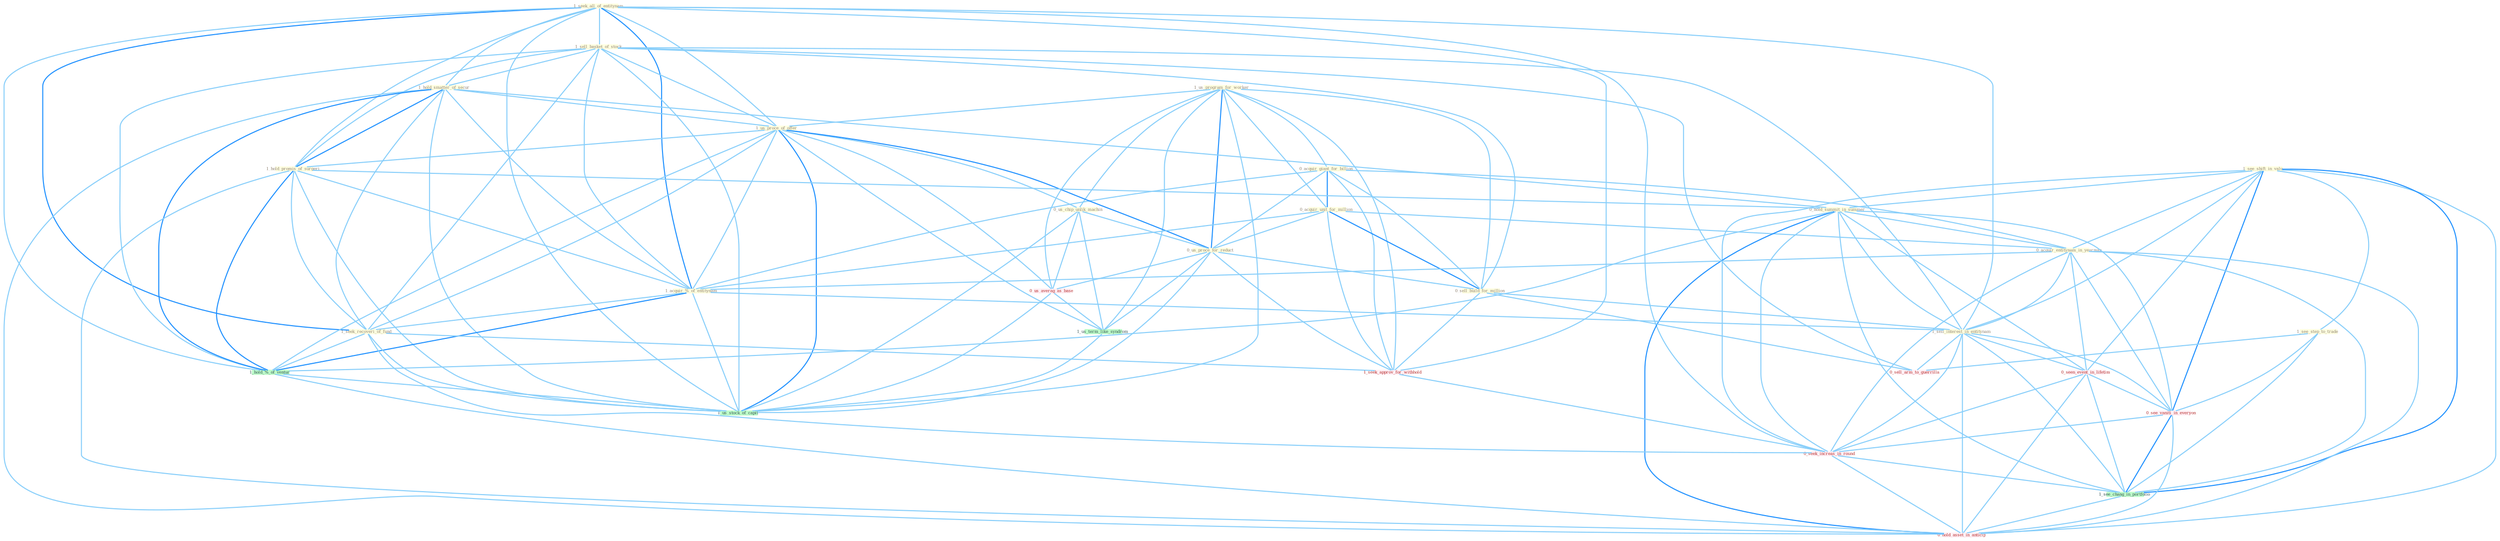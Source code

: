 Graph G{ 
    node
    [shape=polygon,style=filled,width=.5,height=.06,color="#BDFCC9",fixedsize=true,fontsize=4,
    fontcolor="#2f4f4f"];
    {node
    [color="#ffffe0", fontcolor="#8b7d6b"] "1_seek_all_of_entitynam " "1_see_shift_in_valu " "1_us_program_for_worker " "1_sell_basket_of_stock " "1_hold_smatter_of_secur " "0_acquir_giant_for_billion " "1_us_proce_of_offer " "1_hold_promis_of_surgeri " "0_acquir_unit_for_million " "0_hold_summit_in_summer " "1_see_step_to_trade " "0_us_chip_unlik_machin " "0_acquir_entitynam_in_yearnum " "1_acquir_%_of_entitynam " "0_us_proce_for_reduct " "0_sell_build_for_million " "1_sell_interest_in_entitynam " "1_seek_recoveri_of_fund "}
{node [color="#fff0f5", fontcolor="#b22222"] "0_seen_event_in_lifetim " "0_us_averag_as_base " "1_seek_approv_for_withhold " "0_see_vaniti_in_everyon " "0_sell_arm_to_guerrilla " "0_seek_increas_in_round " "0_hold_asset_in_anticip "}
edge [color="#B0E2FF"];

	"1_seek_all_of_entitynam " -- "1_sell_basket_of_stock " [w="1", color="#87cefa" ];
	"1_seek_all_of_entitynam " -- "1_hold_smatter_of_secur " [w="1", color="#87cefa" ];
	"1_seek_all_of_entitynam " -- "1_us_proce_of_offer " [w="1", color="#87cefa" ];
	"1_seek_all_of_entitynam " -- "1_hold_promis_of_surgeri " [w="1", color="#87cefa" ];
	"1_seek_all_of_entitynam " -- "1_acquir_%_of_entitynam " [w="2", color="#1e90ff" , len=0.8];
	"1_seek_all_of_entitynam " -- "1_sell_interest_in_entitynam " [w="1", color="#87cefa" ];
	"1_seek_all_of_entitynam " -- "1_seek_recoveri_of_fund " [w="2", color="#1e90ff" , len=0.8];
	"1_seek_all_of_entitynam " -- "1_seek_approv_for_withhold " [w="1", color="#87cefa" ];
	"1_seek_all_of_entitynam " -- "1_hold_%_of_ventur " [w="1", color="#87cefa" ];
	"1_seek_all_of_entitynam " -- "0_seek_increas_in_round " [w="1", color="#87cefa" ];
	"1_seek_all_of_entitynam " -- "1_us_stock_of_capit " [w="1", color="#87cefa" ];
	"1_see_shift_in_valu " -- "0_hold_summit_in_summer " [w="1", color="#87cefa" ];
	"1_see_shift_in_valu " -- "1_see_step_to_trade " [w="1", color="#87cefa" ];
	"1_see_shift_in_valu " -- "0_acquir_entitynam_in_yearnum " [w="1", color="#87cefa" ];
	"1_see_shift_in_valu " -- "1_sell_interest_in_entitynam " [w="1", color="#87cefa" ];
	"1_see_shift_in_valu " -- "0_seen_event_in_lifetim " [w="1", color="#87cefa" ];
	"1_see_shift_in_valu " -- "0_see_vaniti_in_everyon " [w="2", color="#1e90ff" , len=0.8];
	"1_see_shift_in_valu " -- "0_seek_increas_in_round " [w="1", color="#87cefa" ];
	"1_see_shift_in_valu " -- "1_see_chang_in_portfolio " [w="2", color="#1e90ff" , len=0.8];
	"1_see_shift_in_valu " -- "0_hold_asset_in_anticip " [w="1", color="#87cefa" ];
	"1_us_program_for_worker " -- "0_acquir_giant_for_billion " [w="1", color="#87cefa" ];
	"1_us_program_for_worker " -- "1_us_proce_of_offer " [w="1", color="#87cefa" ];
	"1_us_program_for_worker " -- "0_acquir_unit_for_million " [w="1", color="#87cefa" ];
	"1_us_program_for_worker " -- "0_us_chip_unlik_machin " [w="1", color="#87cefa" ];
	"1_us_program_for_worker " -- "0_us_proce_for_reduct " [w="2", color="#1e90ff" , len=0.8];
	"1_us_program_for_worker " -- "0_sell_build_for_million " [w="1", color="#87cefa" ];
	"1_us_program_for_worker " -- "0_us_averag_as_base " [w="1", color="#87cefa" ];
	"1_us_program_for_worker " -- "1_us_term_like_syndrom " [w="1", color="#87cefa" ];
	"1_us_program_for_worker " -- "1_seek_approv_for_withhold " [w="1", color="#87cefa" ];
	"1_us_program_for_worker " -- "1_us_stock_of_capit " [w="1", color="#87cefa" ];
	"1_sell_basket_of_stock " -- "1_hold_smatter_of_secur " [w="1", color="#87cefa" ];
	"1_sell_basket_of_stock " -- "1_us_proce_of_offer " [w="1", color="#87cefa" ];
	"1_sell_basket_of_stock " -- "1_hold_promis_of_surgeri " [w="1", color="#87cefa" ];
	"1_sell_basket_of_stock " -- "1_acquir_%_of_entitynam " [w="1", color="#87cefa" ];
	"1_sell_basket_of_stock " -- "0_sell_build_for_million " [w="1", color="#87cefa" ];
	"1_sell_basket_of_stock " -- "1_sell_interest_in_entitynam " [w="1", color="#87cefa" ];
	"1_sell_basket_of_stock " -- "1_seek_recoveri_of_fund " [w="1", color="#87cefa" ];
	"1_sell_basket_of_stock " -- "1_hold_%_of_ventur " [w="1", color="#87cefa" ];
	"1_sell_basket_of_stock " -- "0_sell_arm_to_guerrilla " [w="1", color="#87cefa" ];
	"1_sell_basket_of_stock " -- "1_us_stock_of_capit " [w="1", color="#87cefa" ];
	"1_hold_smatter_of_secur " -- "1_us_proce_of_offer " [w="1", color="#87cefa" ];
	"1_hold_smatter_of_secur " -- "1_hold_promis_of_surgeri " [w="2", color="#1e90ff" , len=0.8];
	"1_hold_smatter_of_secur " -- "0_hold_summit_in_summer " [w="1", color="#87cefa" ];
	"1_hold_smatter_of_secur " -- "1_acquir_%_of_entitynam " [w="1", color="#87cefa" ];
	"1_hold_smatter_of_secur " -- "1_seek_recoveri_of_fund " [w="1", color="#87cefa" ];
	"1_hold_smatter_of_secur " -- "1_hold_%_of_ventur " [w="2", color="#1e90ff" , len=0.8];
	"1_hold_smatter_of_secur " -- "1_us_stock_of_capit " [w="1", color="#87cefa" ];
	"1_hold_smatter_of_secur " -- "0_hold_asset_in_anticip " [w="1", color="#87cefa" ];
	"0_acquir_giant_for_billion " -- "0_acquir_unit_for_million " [w="2", color="#1e90ff" , len=0.8];
	"0_acquir_giant_for_billion " -- "0_acquir_entitynam_in_yearnum " [w="1", color="#87cefa" ];
	"0_acquir_giant_for_billion " -- "1_acquir_%_of_entitynam " [w="1", color="#87cefa" ];
	"0_acquir_giant_for_billion " -- "0_us_proce_for_reduct " [w="1", color="#87cefa" ];
	"0_acquir_giant_for_billion " -- "0_sell_build_for_million " [w="1", color="#87cefa" ];
	"0_acquir_giant_for_billion " -- "1_seek_approv_for_withhold " [w="1", color="#87cefa" ];
	"1_us_proce_of_offer " -- "1_hold_promis_of_surgeri " [w="1", color="#87cefa" ];
	"1_us_proce_of_offer " -- "0_us_chip_unlik_machin " [w="1", color="#87cefa" ];
	"1_us_proce_of_offer " -- "1_acquir_%_of_entitynam " [w="1", color="#87cefa" ];
	"1_us_proce_of_offer " -- "0_us_proce_for_reduct " [w="2", color="#1e90ff" , len=0.8];
	"1_us_proce_of_offer " -- "1_seek_recoveri_of_fund " [w="1", color="#87cefa" ];
	"1_us_proce_of_offer " -- "0_us_averag_as_base " [w="1", color="#87cefa" ];
	"1_us_proce_of_offer " -- "1_us_term_like_syndrom " [w="1", color="#87cefa" ];
	"1_us_proce_of_offer " -- "1_hold_%_of_ventur " [w="1", color="#87cefa" ];
	"1_us_proce_of_offer " -- "1_us_stock_of_capit " [w="2", color="#1e90ff" , len=0.8];
	"1_hold_promis_of_surgeri " -- "0_hold_summit_in_summer " [w="1", color="#87cefa" ];
	"1_hold_promis_of_surgeri " -- "1_acquir_%_of_entitynam " [w="1", color="#87cefa" ];
	"1_hold_promis_of_surgeri " -- "1_seek_recoveri_of_fund " [w="1", color="#87cefa" ];
	"1_hold_promis_of_surgeri " -- "1_hold_%_of_ventur " [w="2", color="#1e90ff" , len=0.8];
	"1_hold_promis_of_surgeri " -- "1_us_stock_of_capit " [w="1", color="#87cefa" ];
	"1_hold_promis_of_surgeri " -- "0_hold_asset_in_anticip " [w="1", color="#87cefa" ];
	"0_acquir_unit_for_million " -- "0_acquir_entitynam_in_yearnum " [w="1", color="#87cefa" ];
	"0_acquir_unit_for_million " -- "1_acquir_%_of_entitynam " [w="1", color="#87cefa" ];
	"0_acquir_unit_for_million " -- "0_us_proce_for_reduct " [w="1", color="#87cefa" ];
	"0_acquir_unit_for_million " -- "0_sell_build_for_million " [w="2", color="#1e90ff" , len=0.8];
	"0_acquir_unit_for_million " -- "1_seek_approv_for_withhold " [w="1", color="#87cefa" ];
	"0_hold_summit_in_summer " -- "0_acquir_entitynam_in_yearnum " [w="1", color="#87cefa" ];
	"0_hold_summit_in_summer " -- "1_sell_interest_in_entitynam " [w="1", color="#87cefa" ];
	"0_hold_summit_in_summer " -- "0_seen_event_in_lifetim " [w="1", color="#87cefa" ];
	"0_hold_summit_in_summer " -- "1_hold_%_of_ventur " [w="1", color="#87cefa" ];
	"0_hold_summit_in_summer " -- "0_see_vaniti_in_everyon " [w="1", color="#87cefa" ];
	"0_hold_summit_in_summer " -- "0_seek_increas_in_round " [w="1", color="#87cefa" ];
	"0_hold_summit_in_summer " -- "1_see_chang_in_portfolio " [w="1", color="#87cefa" ];
	"0_hold_summit_in_summer " -- "0_hold_asset_in_anticip " [w="2", color="#1e90ff" , len=0.8];
	"1_see_step_to_trade " -- "0_see_vaniti_in_everyon " [w="1", color="#87cefa" ];
	"1_see_step_to_trade " -- "0_sell_arm_to_guerrilla " [w="1", color="#87cefa" ];
	"1_see_step_to_trade " -- "1_see_chang_in_portfolio " [w="1", color="#87cefa" ];
	"0_us_chip_unlik_machin " -- "0_us_proce_for_reduct " [w="1", color="#87cefa" ];
	"0_us_chip_unlik_machin " -- "0_us_averag_as_base " [w="1", color="#87cefa" ];
	"0_us_chip_unlik_machin " -- "1_us_term_like_syndrom " [w="1", color="#87cefa" ];
	"0_us_chip_unlik_machin " -- "1_us_stock_of_capit " [w="1", color="#87cefa" ];
	"0_acquir_entitynam_in_yearnum " -- "1_acquir_%_of_entitynam " [w="1", color="#87cefa" ];
	"0_acquir_entitynam_in_yearnum " -- "1_sell_interest_in_entitynam " [w="1", color="#87cefa" ];
	"0_acquir_entitynam_in_yearnum " -- "0_seen_event_in_lifetim " [w="1", color="#87cefa" ];
	"0_acquir_entitynam_in_yearnum " -- "0_see_vaniti_in_everyon " [w="1", color="#87cefa" ];
	"0_acquir_entitynam_in_yearnum " -- "0_seek_increas_in_round " [w="1", color="#87cefa" ];
	"0_acquir_entitynam_in_yearnum " -- "1_see_chang_in_portfolio " [w="1", color="#87cefa" ];
	"0_acquir_entitynam_in_yearnum " -- "0_hold_asset_in_anticip " [w="1", color="#87cefa" ];
	"1_acquir_%_of_entitynam " -- "1_sell_interest_in_entitynam " [w="1", color="#87cefa" ];
	"1_acquir_%_of_entitynam " -- "1_seek_recoveri_of_fund " [w="1", color="#87cefa" ];
	"1_acquir_%_of_entitynam " -- "1_hold_%_of_ventur " [w="2", color="#1e90ff" , len=0.8];
	"1_acquir_%_of_entitynam " -- "1_us_stock_of_capit " [w="1", color="#87cefa" ];
	"0_us_proce_for_reduct " -- "0_sell_build_for_million " [w="1", color="#87cefa" ];
	"0_us_proce_for_reduct " -- "0_us_averag_as_base " [w="1", color="#87cefa" ];
	"0_us_proce_for_reduct " -- "1_us_term_like_syndrom " [w="1", color="#87cefa" ];
	"0_us_proce_for_reduct " -- "1_seek_approv_for_withhold " [w="1", color="#87cefa" ];
	"0_us_proce_for_reduct " -- "1_us_stock_of_capit " [w="1", color="#87cefa" ];
	"0_sell_build_for_million " -- "1_sell_interest_in_entitynam " [w="1", color="#87cefa" ];
	"0_sell_build_for_million " -- "1_seek_approv_for_withhold " [w="1", color="#87cefa" ];
	"0_sell_build_for_million " -- "0_sell_arm_to_guerrilla " [w="1", color="#87cefa" ];
	"1_sell_interest_in_entitynam " -- "0_seen_event_in_lifetim " [w="1", color="#87cefa" ];
	"1_sell_interest_in_entitynam " -- "0_see_vaniti_in_everyon " [w="1", color="#87cefa" ];
	"1_sell_interest_in_entitynam " -- "0_sell_arm_to_guerrilla " [w="1", color="#87cefa" ];
	"1_sell_interest_in_entitynam " -- "0_seek_increas_in_round " [w="1", color="#87cefa" ];
	"1_sell_interest_in_entitynam " -- "1_see_chang_in_portfolio " [w="1", color="#87cefa" ];
	"1_sell_interest_in_entitynam " -- "0_hold_asset_in_anticip " [w="1", color="#87cefa" ];
	"1_seek_recoveri_of_fund " -- "1_seek_approv_for_withhold " [w="1", color="#87cefa" ];
	"1_seek_recoveri_of_fund " -- "1_hold_%_of_ventur " [w="1", color="#87cefa" ];
	"1_seek_recoveri_of_fund " -- "0_seek_increas_in_round " [w="1", color="#87cefa" ];
	"1_seek_recoveri_of_fund " -- "1_us_stock_of_capit " [w="1", color="#87cefa" ];
	"0_seen_event_in_lifetim " -- "0_see_vaniti_in_everyon " [w="1", color="#87cefa" ];
	"0_seen_event_in_lifetim " -- "0_seek_increas_in_round " [w="1", color="#87cefa" ];
	"0_seen_event_in_lifetim " -- "1_see_chang_in_portfolio " [w="1", color="#87cefa" ];
	"0_seen_event_in_lifetim " -- "0_hold_asset_in_anticip " [w="1", color="#87cefa" ];
	"0_us_averag_as_base " -- "1_us_term_like_syndrom " [w="1", color="#87cefa" ];
	"0_us_averag_as_base " -- "1_us_stock_of_capit " [w="1", color="#87cefa" ];
	"1_us_term_like_syndrom " -- "1_us_stock_of_capit " [w="1", color="#87cefa" ];
	"1_seek_approv_for_withhold " -- "0_seek_increas_in_round " [w="1", color="#87cefa" ];
	"1_hold_%_of_ventur " -- "1_us_stock_of_capit " [w="1", color="#87cefa" ];
	"1_hold_%_of_ventur " -- "0_hold_asset_in_anticip " [w="1", color="#87cefa" ];
	"0_see_vaniti_in_everyon " -- "0_seek_increas_in_round " [w="1", color="#87cefa" ];
	"0_see_vaniti_in_everyon " -- "1_see_chang_in_portfolio " [w="2", color="#1e90ff" , len=0.8];
	"0_see_vaniti_in_everyon " -- "0_hold_asset_in_anticip " [w="1", color="#87cefa" ];
	"0_seek_increas_in_round " -- "1_see_chang_in_portfolio " [w="1", color="#87cefa" ];
	"0_seek_increas_in_round " -- "0_hold_asset_in_anticip " [w="1", color="#87cefa" ];
	"1_see_chang_in_portfolio " -- "0_hold_asset_in_anticip " [w="1", color="#87cefa" ];
}